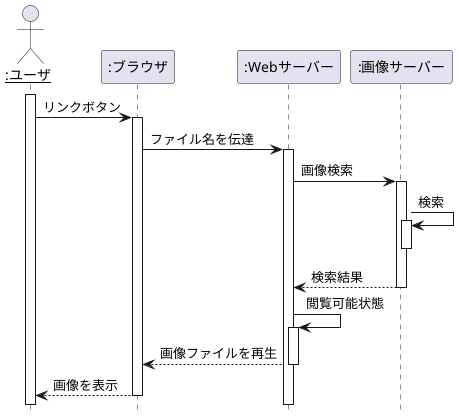 @startuml Web画像検索
hide footbox
Actor "<u>:ユーザ</u>" as user
participant ":ブラウザ" as browser
participant ":Webサーバー" as webserver
participant ":画像サーバー" as imgserver
activate user
    user -> browser:リンクボタン
    activate browser
        browser -> webserver:ファイル名を伝達
            activate webserver
                webserver -> imgserver:画像検索
                activate imgserver
                    imgserver -> imgserver:検索
                    activate imgserver
                    deactivate imgserver
                    webserver <-- imgserver:検索結果
                deactivate imgserver
            webserver -> webserver:閲覧可能状態
            activate webserver
            browser <-- webserver:画像ファイルを再生
            deactivate webserver
    user <-- browser:画像を表示
    deactivate browser
@enduml